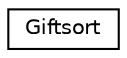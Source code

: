 digraph "Graphical Class Hierarchy"
{
  edge [fontname="Helvetica",fontsize="10",labelfontname="Helvetica",labelfontsize="10"];
  node [fontname="Helvetica",fontsize="10",shape=record];
  rankdir="LR";
  Node1 [label="Giftsort",height=0.2,width=0.4,color="black", fillcolor="white", style="filled",URL="$classGiftsort.html"];
}
